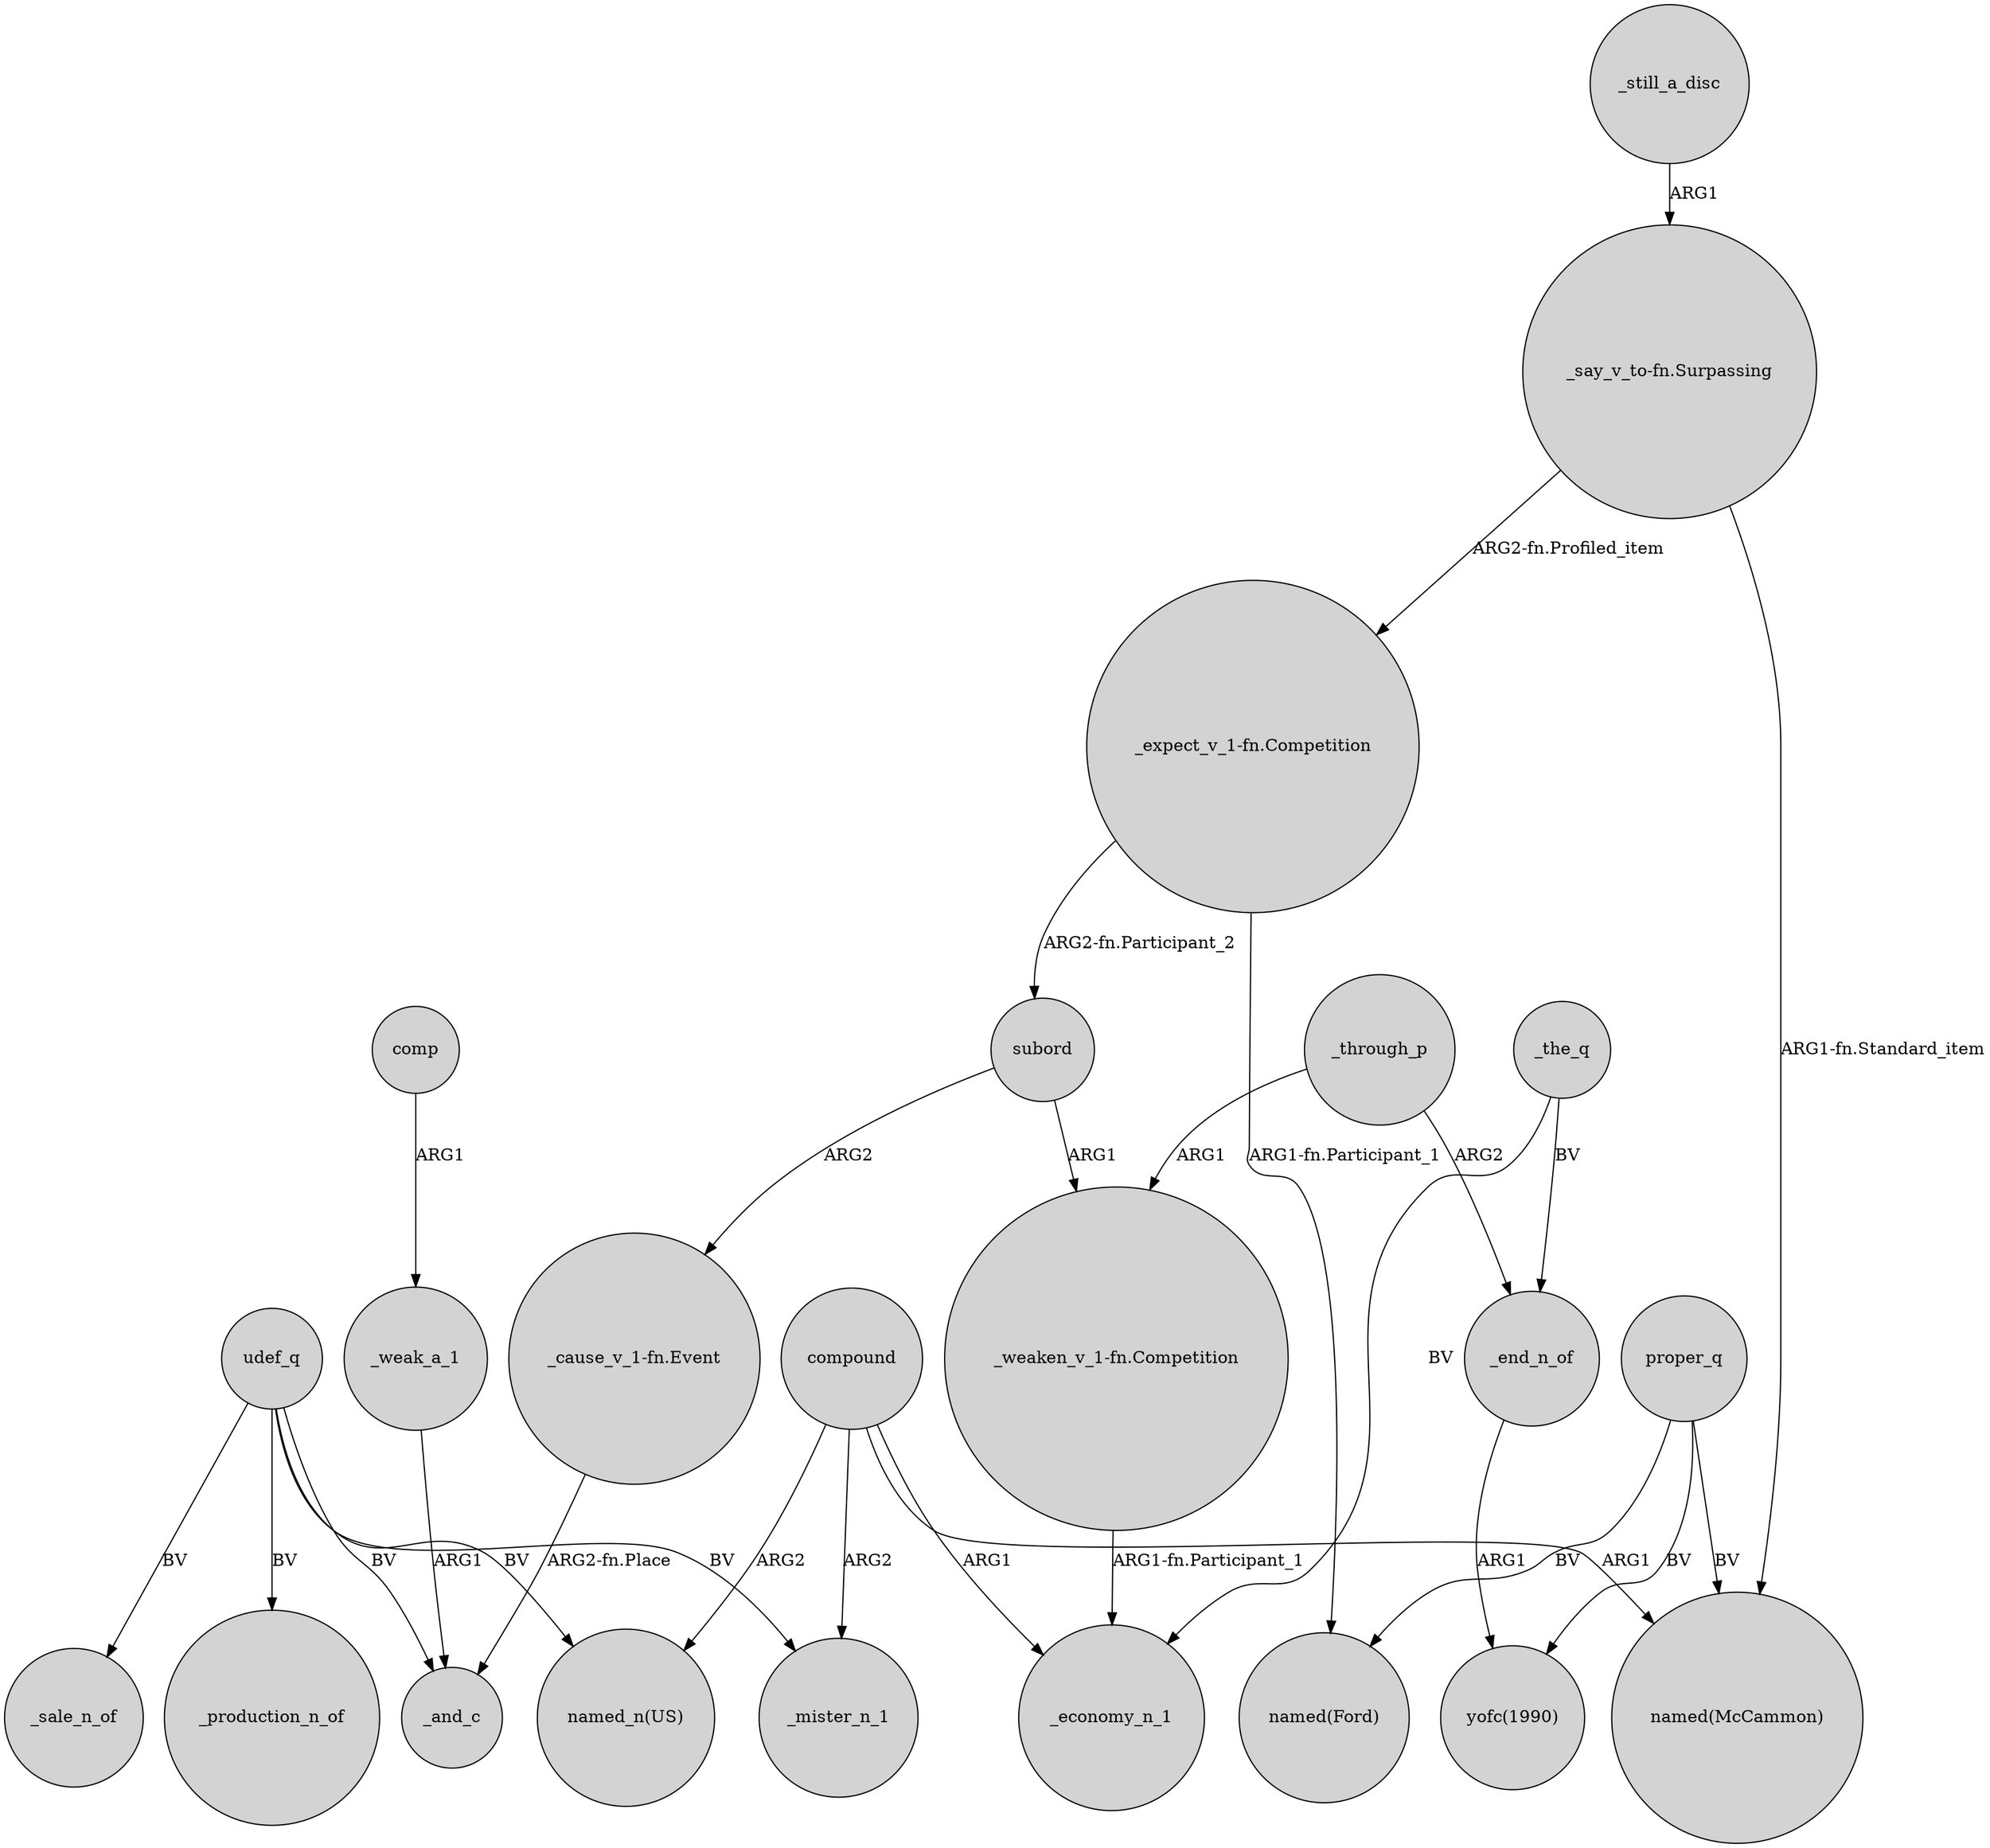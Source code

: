 digraph {
	node [shape=circle style=filled]
	compound -> _mister_n_1 [label=ARG2]
	proper_q -> "named(Ford)" [label=BV]
	subord -> "_cause_v_1-fn.Event" [label=ARG2]
	compound -> "named(McCammon)" [label=ARG1]
	_through_p -> "_weaken_v_1-fn.Competition" [label=ARG1]
	"_expect_v_1-fn.Competition" -> subord [label="ARG2-fn.Participant_2"]
	udef_q -> _production_n_of [label=BV]
	_through_p -> _end_n_of [label=ARG2]
	udef_q -> _sale_n_of [label=BV]
	proper_q -> "named(McCammon)" [label=BV]
	udef_q -> _mister_n_1 [label=BV]
	"_say_v_to-fn.Surpassing" -> "_expect_v_1-fn.Competition" [label="ARG2-fn.Profiled_item"]
	compound -> _economy_n_1 [label=ARG1]
	udef_q -> _and_c [label=BV]
	"_weaken_v_1-fn.Competition" -> _economy_n_1 [label="ARG1-fn.Participant_1"]
	subord -> "_weaken_v_1-fn.Competition" [label=ARG1]
	comp -> _weak_a_1 [label=ARG1]
	_weak_a_1 -> _and_c [label=ARG1]
	proper_q -> "yofc(1990)" [label=BV]
	"_expect_v_1-fn.Competition" -> "named(Ford)" [label="ARG1-fn.Participant_1"]
	"_cause_v_1-fn.Event" -> _and_c [label="ARG2-fn.Place"]
	"_say_v_to-fn.Surpassing" -> "named(McCammon)" [label="ARG1-fn.Standard_item"]
	compound -> "named_n(US)" [label=ARG2]
	udef_q -> "named_n(US)" [label=BV]
	_the_q -> _end_n_of [label=BV]
	_still_a_disc -> "_say_v_to-fn.Surpassing" [label=ARG1]
	_the_q -> _economy_n_1 [label=BV]
	_end_n_of -> "yofc(1990)" [label=ARG1]
}
